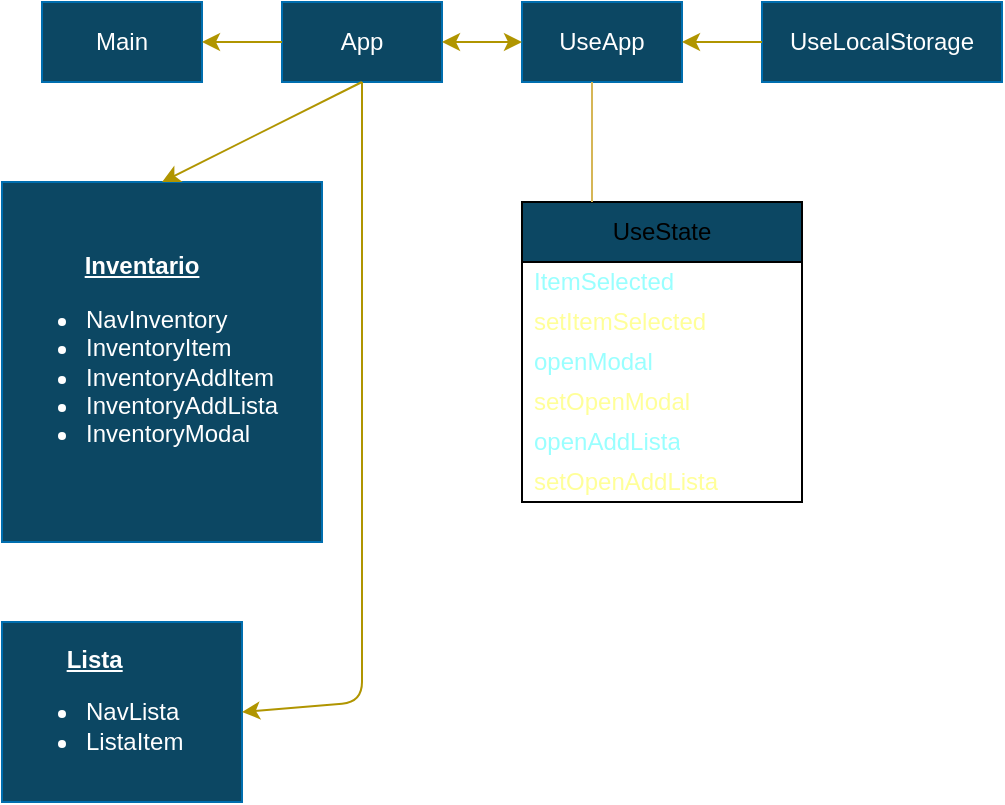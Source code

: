 <mxfile>
    <diagram id="YoP0vN2KFAFnTGXS5yBI" name="Página-1">
        <mxGraphModel dx="576" dy="416" grid="1" gridSize="10" guides="1" tooltips="1" connect="1" arrows="1" fold="1" page="1" pageScale="1" pageWidth="827" pageHeight="1169" math="0" shadow="0">
            <root>
                <mxCell id="0"/>
                <mxCell id="1" parent="0"/>
                <mxCell id="4" value="Main" style="rounded=0;whiteSpace=wrap;html=1;fillColor=#0C4763;fontColor=#ffffff;strokeColor=#006EAF;" parent="1" vertex="1">
                    <mxGeometry x="40" y="80" width="80" height="40" as="geometry"/>
                </mxCell>
                <mxCell id="7" value="UseApp" style="rounded=0;whiteSpace=wrap;html=1;fillColor=#0C4763;fontColor=#ffffff;strokeColor=#006EAF;" parent="1" vertex="1">
                    <mxGeometry x="280" y="80" width="80" height="40" as="geometry"/>
                </mxCell>
                <mxCell id="8" value="UseLocalStorage" style="rounded=0;whiteSpace=wrap;html=1;fillColor=#0C4763;fontColor=#ffffff;strokeColor=#006EAF;" parent="1" vertex="1">
                    <mxGeometry x="400" y="80" width="120" height="40" as="geometry"/>
                </mxCell>
                <mxCell id="9" value="App" style="rounded=0;whiteSpace=wrap;html=1;fillColor=#0C4763;fontColor=#ffffff;strokeColor=#006EAF;" parent="1" vertex="1">
                    <mxGeometry x="160" y="80" width="80" height="40" as="geometry"/>
                </mxCell>
                <mxCell id="11" value="&lt;div style=&quot;text-align: center;&quot;&gt;&lt;span style=&quot;background-color: initial;&quot;&gt;&lt;b&gt;&lt;u&gt;Inventario&lt;/u&gt;&lt;/b&gt;&lt;/span&gt;&lt;/div&gt;&lt;ul&gt;&lt;li&gt;&lt;span style=&quot;background-color: initial;&quot;&gt;NavInventory&lt;/span&gt;&lt;br&gt;&lt;/li&gt;&lt;li&gt;InventoryItem&lt;/li&gt;&lt;li&gt;&lt;span style=&quot;background-color: initial;&quot;&gt;InventoryAddItem&lt;/span&gt;&lt;br&gt;&lt;/li&gt;&lt;li&gt;InventoryAddLista&lt;/li&gt;&lt;li&gt;&lt;span style=&quot;background-color: initial;&quot;&gt;InventoryModal&lt;/span&gt;&lt;/li&gt;&lt;/ul&gt;" style="rounded=0;whiteSpace=wrap;html=1;fillColor=#0C4763;fontColor=#ffffff;strokeColor=#006EAF;align=left;" parent="1" vertex="1">
                    <mxGeometry x="20" y="170" width="160" height="180" as="geometry"/>
                </mxCell>
                <mxCell id="15" value="&lt;div style=&quot;text-align: center;&quot;&gt;&lt;b style=&quot;background-color: initial;&quot;&gt;&lt;u&gt;Lista&lt;/u&gt;&lt;/b&gt;&lt;/div&gt;&lt;ul&gt;&lt;li&gt;NavLista&lt;/li&gt;&lt;li&gt;ListaItem&lt;/li&gt;&lt;/ul&gt;" style="rounded=0;whiteSpace=wrap;html=1;fillColor=#0C4763;fontColor=#ffffff;strokeColor=#006EAF;align=left;glass=0;shadow=0;gradientColor=none;" parent="1" vertex="1">
                    <mxGeometry x="20" y="390" width="120" height="90" as="geometry"/>
                </mxCell>
                <mxCell id="18" value="" style="endArrow=classic;startArrow=classic;html=1;exitX=1;exitY=0.5;exitDx=0;exitDy=0;entryX=0;entryY=0.5;entryDx=0;entryDy=0;fillColor=#e3c800;strokeColor=#B09500;" parent="1" source="9" target="7" edge="1">
                    <mxGeometry width="50" height="50" relative="1" as="geometry">
                        <mxPoint x="290" y="280" as="sourcePoint"/>
                        <mxPoint x="340" y="230" as="targetPoint"/>
                    </mxGeometry>
                </mxCell>
                <mxCell id="19" value="" style="endArrow=classic;html=1;entryX=0.5;entryY=0;entryDx=0;entryDy=0;exitX=0.5;exitY=1;exitDx=0;exitDy=0;fillColor=#e3c800;strokeColor=#B09500;" parent="1" source="9" target="11" edge="1">
                    <mxGeometry width="50" height="50" relative="1" as="geometry">
                        <mxPoint x="340" y="230" as="sourcePoint"/>
                        <mxPoint x="290" y="280" as="targetPoint"/>
                        <Array as="points"/>
                    </mxGeometry>
                </mxCell>
                <mxCell id="20" value="" style="endArrow=classic;html=1;entryX=1;entryY=0.5;entryDx=0;entryDy=0;exitX=0.5;exitY=1;exitDx=0;exitDy=0;fillColor=#e3c800;strokeColor=#B09500;" parent="1" source="9" target="15" edge="1">
                    <mxGeometry width="50" height="50" relative="1" as="geometry">
                        <mxPoint x="210" y="130" as="sourcePoint"/>
                        <mxPoint x="120" y="200" as="targetPoint"/>
                        <Array as="points">
                            <mxPoint x="200" y="430"/>
                        </Array>
                    </mxGeometry>
                </mxCell>
                <mxCell id="21" value="" style="endArrow=classic;html=1;entryX=1;entryY=0.5;entryDx=0;entryDy=0;exitX=0;exitY=0.5;exitDx=0;exitDy=0;fillColor=#e3c800;strokeColor=#B09500;" parent="1" source="9" target="4" edge="1">
                    <mxGeometry width="50" height="50" relative="1" as="geometry">
                        <mxPoint x="210" y="130" as="sourcePoint"/>
                        <mxPoint x="130" y="210" as="targetPoint"/>
                        <Array as="points"/>
                    </mxGeometry>
                </mxCell>
                <mxCell id="22" value="" style="endArrow=classic;html=1;entryX=1;entryY=0.5;entryDx=0;entryDy=0;exitX=0.5;exitY=1;exitDx=0;exitDy=0;fillColor=#e3c800;strokeColor=#B09500;" parent="1" target="7" edge="1">
                    <mxGeometry width="50" height="50" relative="1" as="geometry">
                        <mxPoint x="400" y="100" as="sourcePoint"/>
                        <mxPoint x="500" y="180" as="targetPoint"/>
                        <Array as="points"/>
                    </mxGeometry>
                </mxCell>
                <mxCell id="25" value="UseState" style="swimlane;fontStyle=0;childLayout=stackLayout;horizontal=1;startSize=30;horizontalStack=0;resizeParent=1;resizeParentMax=0;resizeLast=0;collapsible=1;marginBottom=0;whiteSpace=wrap;html=1;rounded=0;shadow=0;glass=0;sketch=0;fillColor=#0C4763;gradientColor=none;" parent="1" vertex="1">
                    <mxGeometry x="280" y="180" width="140" height="150" as="geometry">
                        <mxRectangle x="250" y="230" width="60" height="30" as="alternateBounds"/>
                    </mxGeometry>
                </mxCell>
                <mxCell id="26" value="ItemSelected" style="text;fillColor=none;align=left;verticalAlign=middle;spacingLeft=4;spacingRight=4;overflow=hidden;points=[[0,0.5],[1,0.5]];portConstraint=eastwest;rotatable=0;whiteSpace=wrap;html=1;rounded=0;shadow=0;glass=0;sketch=0;fontColor=#99FFFF;" parent="25" vertex="1">
                    <mxGeometry y="30" width="140" height="20" as="geometry"/>
                </mxCell>
                <mxCell id="27" value="setItemSelected" style="text;strokeColor=none;fillColor=none;align=left;verticalAlign=middle;spacingLeft=4;spacingRight=4;overflow=hidden;points=[[0,0.5],[1,0.5]];portConstraint=eastwest;rotatable=0;whiteSpace=wrap;html=1;rounded=0;shadow=0;glass=0;sketch=0;fontColor=#FFFF99;" parent="25" vertex="1">
                    <mxGeometry y="50" width="140" height="20" as="geometry"/>
                </mxCell>
                <mxCell id="30" value="openModal" style="text;strokeColor=none;fillColor=none;align=left;verticalAlign=middle;spacingLeft=4;spacingRight=4;overflow=hidden;points=[[0,0.5],[1,0.5]];portConstraint=eastwest;rotatable=0;whiteSpace=wrap;html=1;rounded=0;shadow=0;glass=0;sketch=0;fontColor=#99FFFF;" parent="25" vertex="1">
                    <mxGeometry y="70" width="140" height="20" as="geometry"/>
                </mxCell>
                <mxCell id="28" value="&lt;font color=&quot;#ffff99&quot;&gt;setOpenModal&lt;/font&gt;" style="text;strokeColor=none;fillColor=none;align=left;verticalAlign=middle;spacingLeft=4;spacingRight=4;overflow=hidden;points=[[0,0.5],[1,0.5]];portConstraint=eastwest;rotatable=0;whiteSpace=wrap;html=1;rounded=0;shadow=0;glass=0;sketch=0;" parent="25" vertex="1">
                    <mxGeometry y="90" width="140" height="20" as="geometry"/>
                </mxCell>
                <mxCell id="29" value="openAddLista" style="text;strokeColor=none;fillColor=none;align=left;verticalAlign=middle;spacingLeft=4;spacingRight=4;overflow=hidden;points=[[0,0.5],[1,0.5]];portConstraint=eastwest;rotatable=0;whiteSpace=wrap;html=1;rounded=0;shadow=0;glass=0;sketch=0;fontColor=#99FFFF;" parent="25" vertex="1">
                    <mxGeometry y="110" width="140" height="20" as="geometry"/>
                </mxCell>
                <mxCell id="31" value="setOpenAddLista" style="text;strokeColor=none;fillColor=none;align=left;verticalAlign=middle;spacingLeft=4;spacingRight=4;overflow=hidden;points=[[0,0.5],[1,0.5]];portConstraint=eastwest;rotatable=0;whiteSpace=wrap;html=1;rounded=0;shadow=0;glass=0;sketch=0;fontColor=#FFFF99;" parent="25" vertex="1">
                    <mxGeometry y="130" width="140" height="20" as="geometry"/>
                </mxCell>
                <mxCell id="33" value="" style="endArrow=none;html=1;fontColor=#FFFF99;exitX=0.25;exitY=0;exitDx=0;exitDy=0;fillColor=#fff2cc;strokeColor=#d6b656;gradientColor=#ffd966;" parent="1" source="25" edge="1">
                    <mxGeometry width="50" height="50" relative="1" as="geometry">
                        <mxPoint x="290" y="310" as="sourcePoint"/>
                        <mxPoint x="315" y="120" as="targetPoint"/>
                        <Array as="points">
                            <mxPoint x="315" y="140"/>
                        </Array>
                    </mxGeometry>
                </mxCell>
            </root>
        </mxGraphModel>
    </diagram>
    <diagram id="3fvvWCt-b07aFnvdfptC" name="Página-2">
        <mxGraphModel dx="576" dy="416" grid="1" gridSize="10" guides="1" tooltips="1" connect="1" arrows="1" fold="1" page="1" pageScale="1" pageWidth="1169" pageHeight="827" math="0" shadow="0">
            <root>
                <mxCell id="0"/>
                <mxCell id="1" parent="0"/>
            </root>
        </mxGraphModel>
    </diagram>
</mxfile>